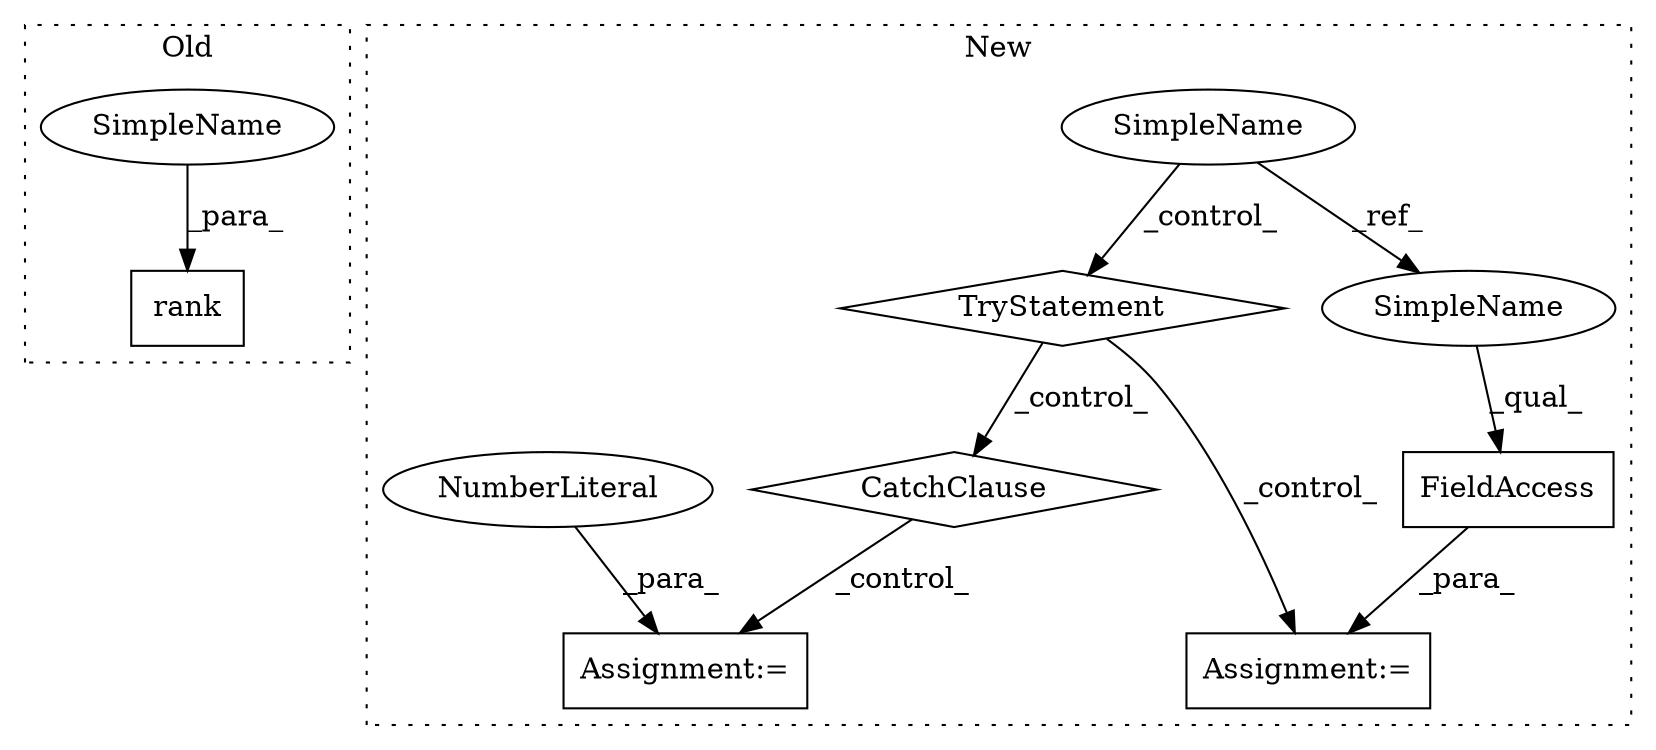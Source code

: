 digraph G {
subgraph cluster0 {
1 [label="rank" a="32" s="667,673" l="5,1" shape="box"];
10 [label="SimpleName" a="42" s="672" l="1" shape="ellipse"];
label = "Old";
style="dotted";
}
subgraph cluster1 {
2 [label="TryStatement" a="54" s="590" l="4" shape="diamond"];
3 [label="SimpleName" a="42" s="564" l="1" shape="ellipse"];
4 [label="CatchClause" a="12" s="626,662" l="13,2" shape="diamond"];
5 [label="FieldAccess" a="22" s="609" l="6" shape="box"];
6 [label="Assignment:=" a="7" s="608" l="1" shape="box"];
7 [label="Assignment:=" a="7" s="678" l="1" shape="box"];
8 [label="NumberLiteral" a="34" s="679" l="1" shape="ellipse"];
9 [label="SimpleName" a="42" s="609" l="1" shape="ellipse"];
label = "New";
style="dotted";
}
2 -> 4 [label="_control_"];
2 -> 6 [label="_control_"];
3 -> 2 [label="_control_"];
3 -> 9 [label="_ref_"];
4 -> 7 [label="_control_"];
5 -> 6 [label="_para_"];
8 -> 7 [label="_para_"];
9 -> 5 [label="_qual_"];
10 -> 1 [label="_para_"];
}
